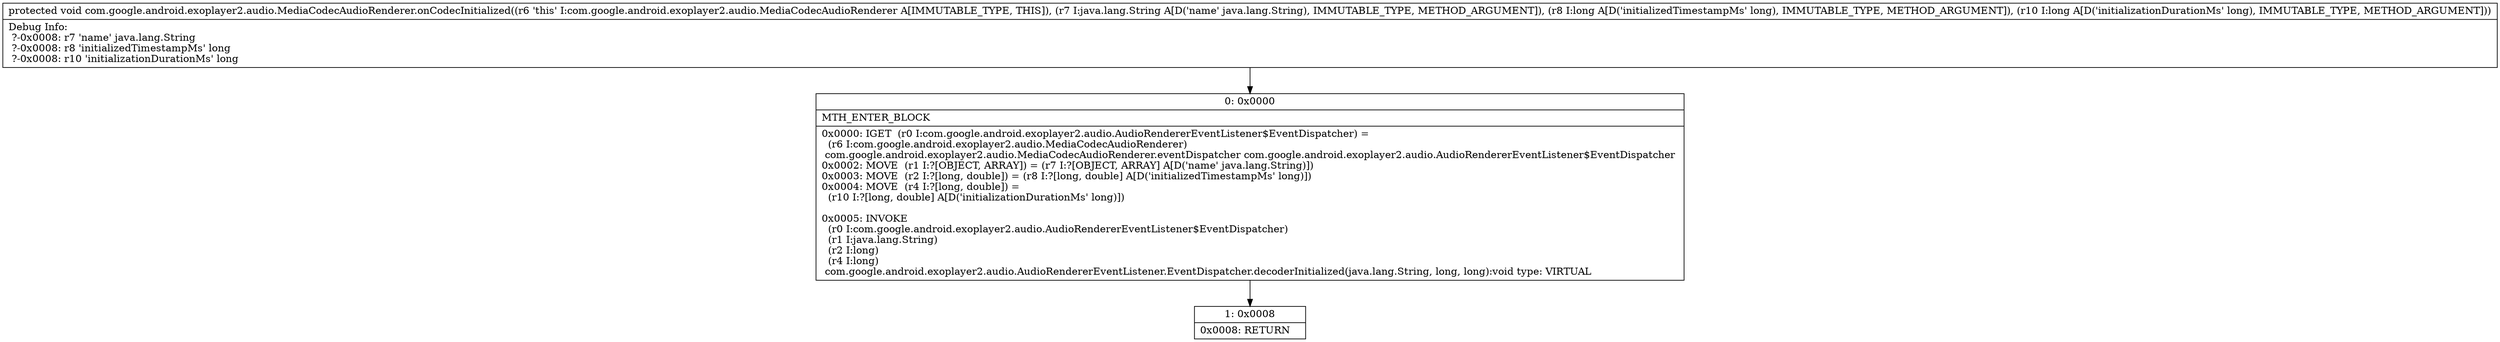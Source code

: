 digraph "CFG forcom.google.android.exoplayer2.audio.MediaCodecAudioRenderer.onCodecInitialized(Ljava\/lang\/String;JJ)V" {
Node_0 [shape=record,label="{0\:\ 0x0000|MTH_ENTER_BLOCK\l|0x0000: IGET  (r0 I:com.google.android.exoplayer2.audio.AudioRendererEventListener$EventDispatcher) = \l  (r6 I:com.google.android.exoplayer2.audio.MediaCodecAudioRenderer)\l com.google.android.exoplayer2.audio.MediaCodecAudioRenderer.eventDispatcher com.google.android.exoplayer2.audio.AudioRendererEventListener$EventDispatcher \l0x0002: MOVE  (r1 I:?[OBJECT, ARRAY]) = (r7 I:?[OBJECT, ARRAY] A[D('name' java.lang.String)]) \l0x0003: MOVE  (r2 I:?[long, double]) = (r8 I:?[long, double] A[D('initializedTimestampMs' long)]) \l0x0004: MOVE  (r4 I:?[long, double]) = \l  (r10 I:?[long, double] A[D('initializationDurationMs' long)])\l \l0x0005: INVOKE  \l  (r0 I:com.google.android.exoplayer2.audio.AudioRendererEventListener$EventDispatcher)\l  (r1 I:java.lang.String)\l  (r2 I:long)\l  (r4 I:long)\l com.google.android.exoplayer2.audio.AudioRendererEventListener.EventDispatcher.decoderInitialized(java.lang.String, long, long):void type: VIRTUAL \l}"];
Node_1 [shape=record,label="{1\:\ 0x0008|0x0008: RETURN   \l}"];
MethodNode[shape=record,label="{protected void com.google.android.exoplayer2.audio.MediaCodecAudioRenderer.onCodecInitialized((r6 'this' I:com.google.android.exoplayer2.audio.MediaCodecAudioRenderer A[IMMUTABLE_TYPE, THIS]), (r7 I:java.lang.String A[D('name' java.lang.String), IMMUTABLE_TYPE, METHOD_ARGUMENT]), (r8 I:long A[D('initializedTimestampMs' long), IMMUTABLE_TYPE, METHOD_ARGUMENT]), (r10 I:long A[D('initializationDurationMs' long), IMMUTABLE_TYPE, METHOD_ARGUMENT]))  | Debug Info:\l  ?\-0x0008: r7 'name' java.lang.String\l  ?\-0x0008: r8 'initializedTimestampMs' long\l  ?\-0x0008: r10 'initializationDurationMs' long\l}"];
MethodNode -> Node_0;
Node_0 -> Node_1;
}

